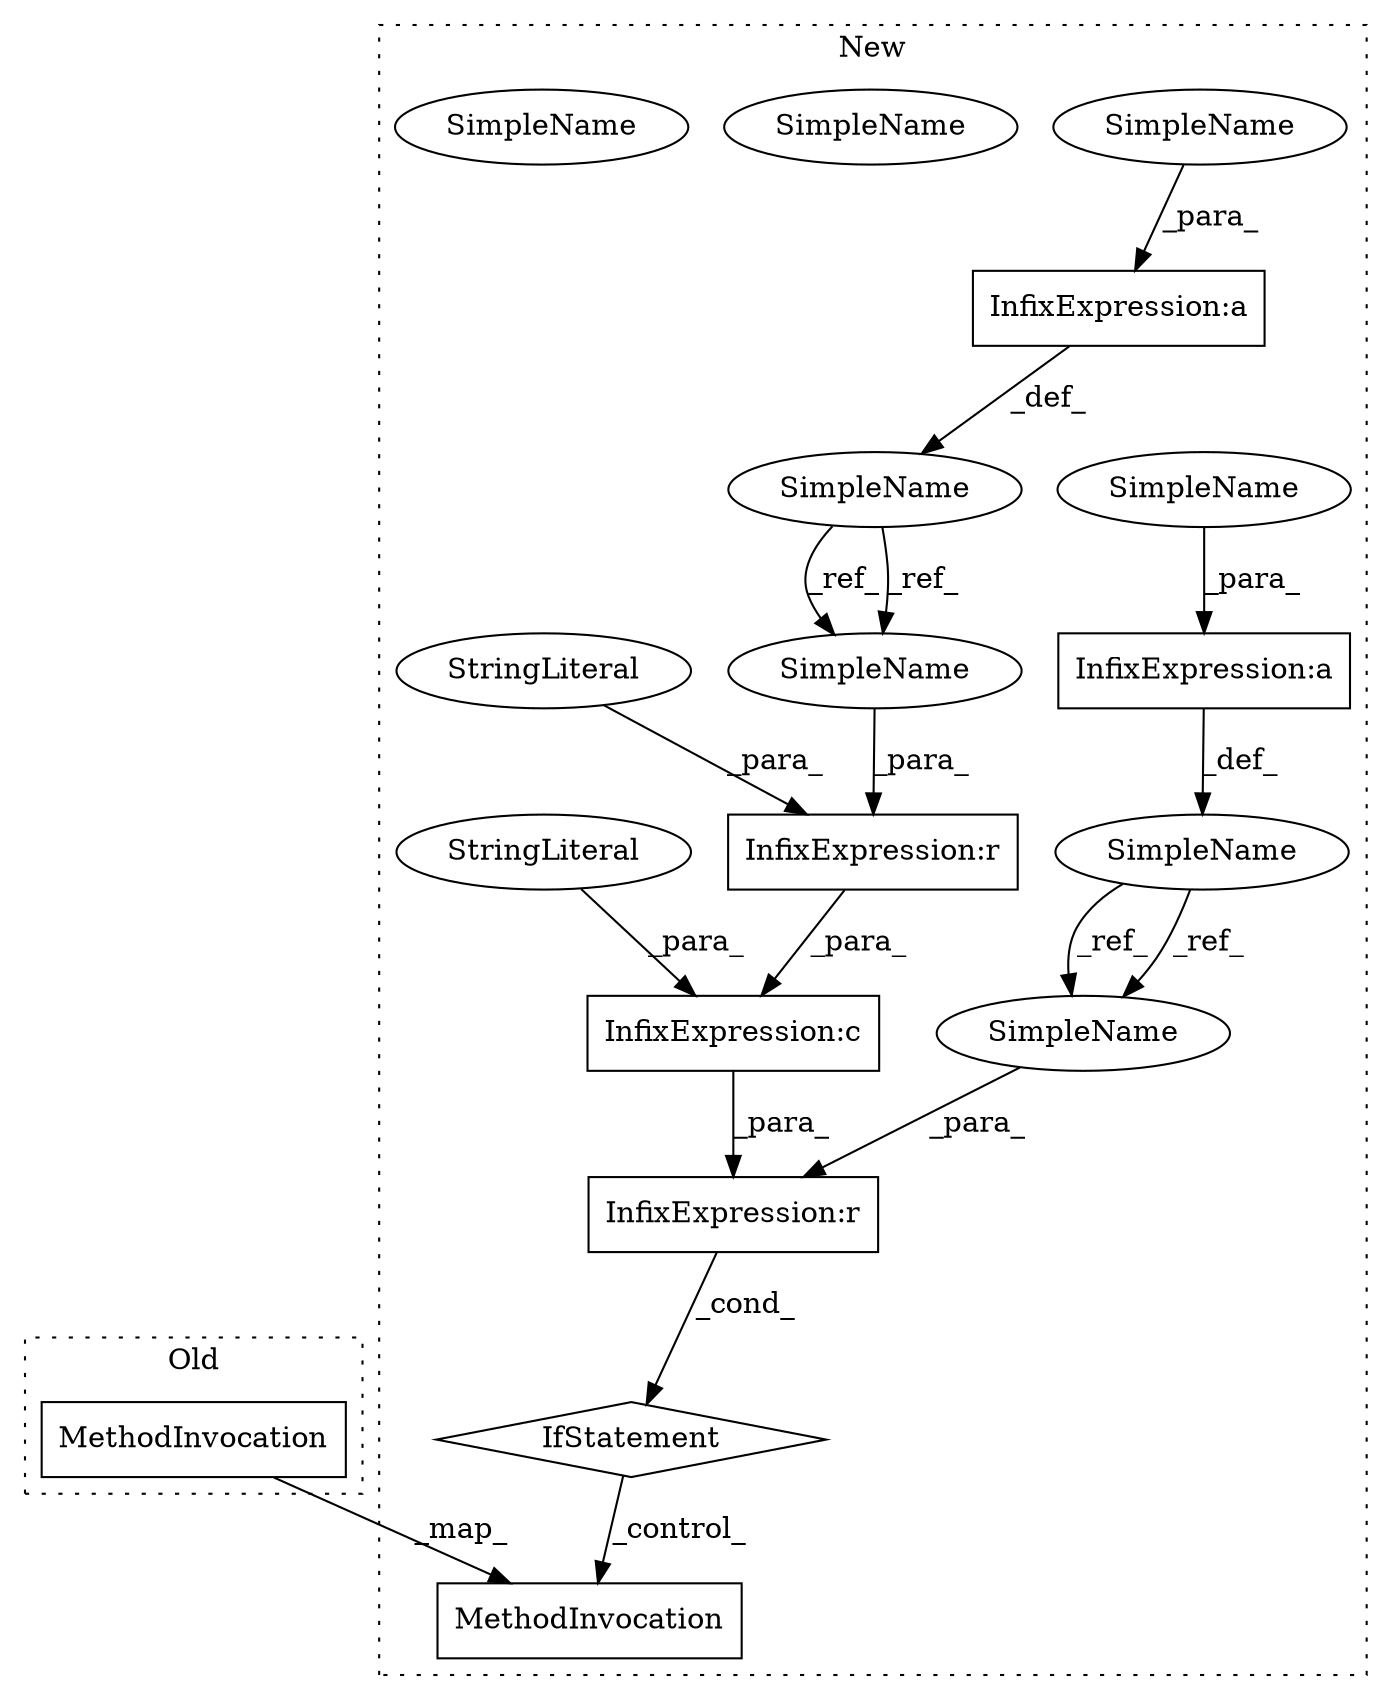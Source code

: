 digraph G {
subgraph cluster0 {
3 [label="MethodInvocation" a="32" s="94357,94394" l="10,1" shape="box"];
label = "Old";
style="dotted";
}
subgraph cluster1 {
1 [label="IfStatement" a="25" s="93291,93370" l="4,14" shape="diamond"];
2 [label="MethodInvocation" a="32" s="94570,94607" l="10,1" shape="box"];
4 [label="SimpleName" a="42" s="93295" l="27" shape="ellipse"];
5 [label="SimpleName" a="42" s="-1" l="0" shape="ellipse"];
6 [label="SimpleName" a="42" s="93175" l="28" shape="ellipse"];
7 [label="SimpleName" a="42" s="93334" l="28" shape="ellipse"];
8 [label="SimpleName" a="42" s="93295" l="27" shape="ellipse"];
9 [label="SimpleName" a="42" s="93334" l="28" shape="ellipse"];
10 [label="SimpleName" a="42" s="-1" l="0" shape="ellipse"];
11 [label="SimpleName" a="42" s="93058" l="27" shape="ellipse"];
12 [label="StringLiteral" a="45" s="93366" l="4" shape="ellipse"];
13 [label="StringLiteral" a="45" s="93326" l="4" shape="ellipse"];
14 [label="InfixExpression:a" a="27" s="-1" l="93261" shape="box"];
15 [label="InfixExpression:a" a="27" s="-1" l="93142" shape="box"];
16 [label="InfixExpression:c" a="27" s="93330" l="-35" shape="box"];
17 [label="InfixExpression:r" a="27" s="93322" l="-27" shape="box"];
18 [label="InfixExpression:r" a="27" s="93362" l="4" shape="box"];
label = "New";
style="dotted";
}
1 -> 2 [label="_control_"];
3 -> 2 [label="_map_"];
4 -> 17 [label="_para_"];
5 -> 14 [label="_para_"];
6 -> 7 [label="_ref_"];
6 -> 7 [label="_ref_"];
7 -> 18 [label="_para_"];
10 -> 15 [label="_para_"];
11 -> 4 [label="_ref_"];
11 -> 4 [label="_ref_"];
12 -> 18 [label="_para_"];
13 -> 16 [label="_para_"];
14 -> 6 [label="_def_"];
15 -> 11 [label="_def_"];
16 -> 17 [label="_para_"];
17 -> 1 [label="_cond_"];
18 -> 16 [label="_para_"];
}